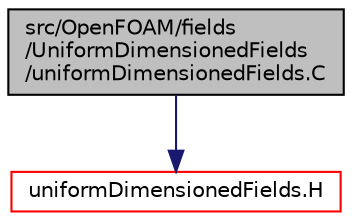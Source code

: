 digraph "src/OpenFOAM/fields/UniformDimensionedFields/uniformDimensionedFields.C"
{
  bgcolor="transparent";
  edge [fontname="Helvetica",fontsize="10",labelfontname="Helvetica",labelfontsize="10"];
  node [fontname="Helvetica",fontsize="10",shape=record];
  Node1 [label="src/OpenFOAM/fields\l/UniformDimensionedFields\l/uniformDimensionedFields.C",height=0.2,width=0.4,color="black", fillcolor="grey75", style="filled", fontcolor="black"];
  Node1 -> Node2 [color="midnightblue",fontsize="10",style="solid",fontname="Helvetica"];
  Node2 [label="uniformDimensionedFields.H",height=0.2,width=0.4,color="red",URL="$a08473.html"];
}
